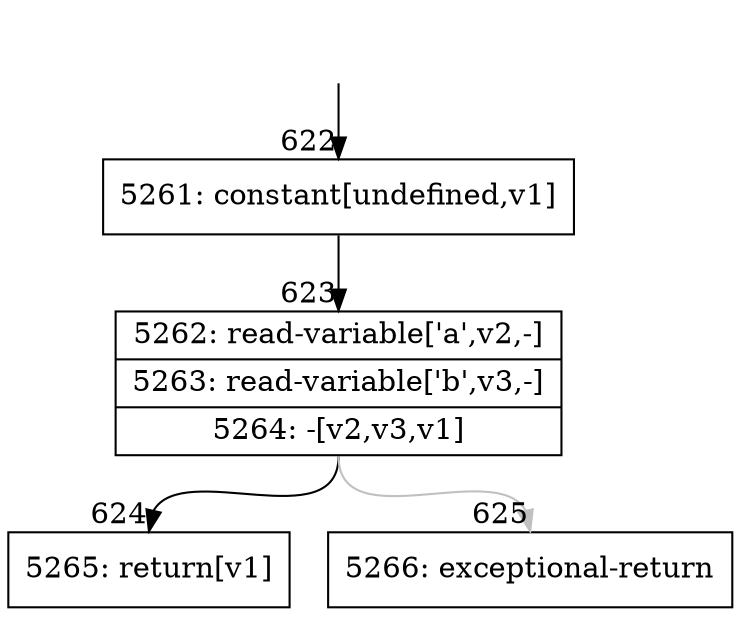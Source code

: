 digraph {
rankdir="TD"
BB_entry25[shape=none,label=""];
BB_entry25 -> BB622 [tailport=s, headport=n, headlabel="    622"]
BB622 [shape=record label="{5261: constant[undefined,v1]}" ] 
BB622 -> BB623 [tailport=s, headport=n, headlabel="      623"]
BB623 [shape=record label="{5262: read-variable['a',v2,-]|5263: read-variable['b',v3,-]|5264: -[v2,v3,v1]}" ] 
BB623 -> BB624 [tailport=s, headport=n, headlabel="      624"]
BB623 -> BB625 [tailport=s, headport=n, color=gray, headlabel="      625"]
BB624 [shape=record label="{5265: return[v1]}" ] 
BB625 [shape=record label="{5266: exceptional-return}" ] 
//#$~ 206
}
